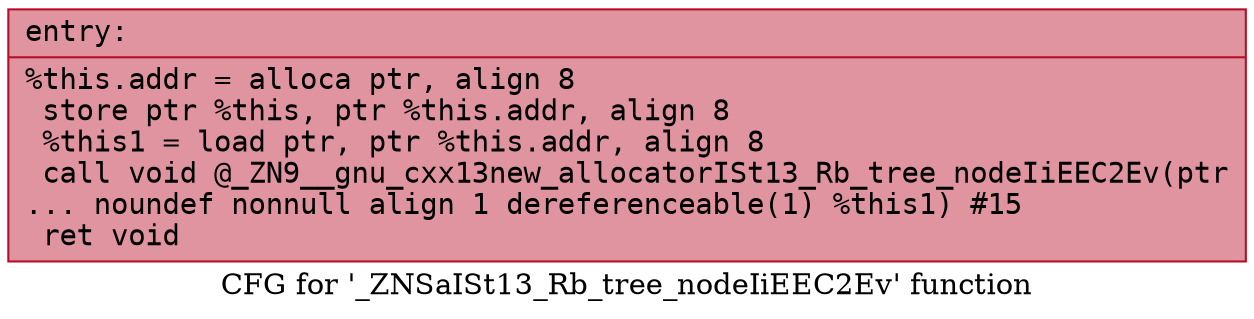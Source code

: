 digraph "CFG for '_ZNSaISt13_Rb_tree_nodeIiEEC2Ev' function" {
	label="CFG for '_ZNSaISt13_Rb_tree_nodeIiEEC2Ev' function";

	Node0x55aea91c7180 [shape=record,color="#b70d28ff", style=filled, fillcolor="#b70d2870" fontname="Courier",label="{entry:\l|  %this.addr = alloca ptr, align 8\l  store ptr %this, ptr %this.addr, align 8\l  %this1 = load ptr, ptr %this.addr, align 8\l  call void @_ZN9__gnu_cxx13new_allocatorISt13_Rb_tree_nodeIiEEC2Ev(ptr\l... noundef nonnull align 1 dereferenceable(1) %this1) #15\l  ret void\l}"];
}
